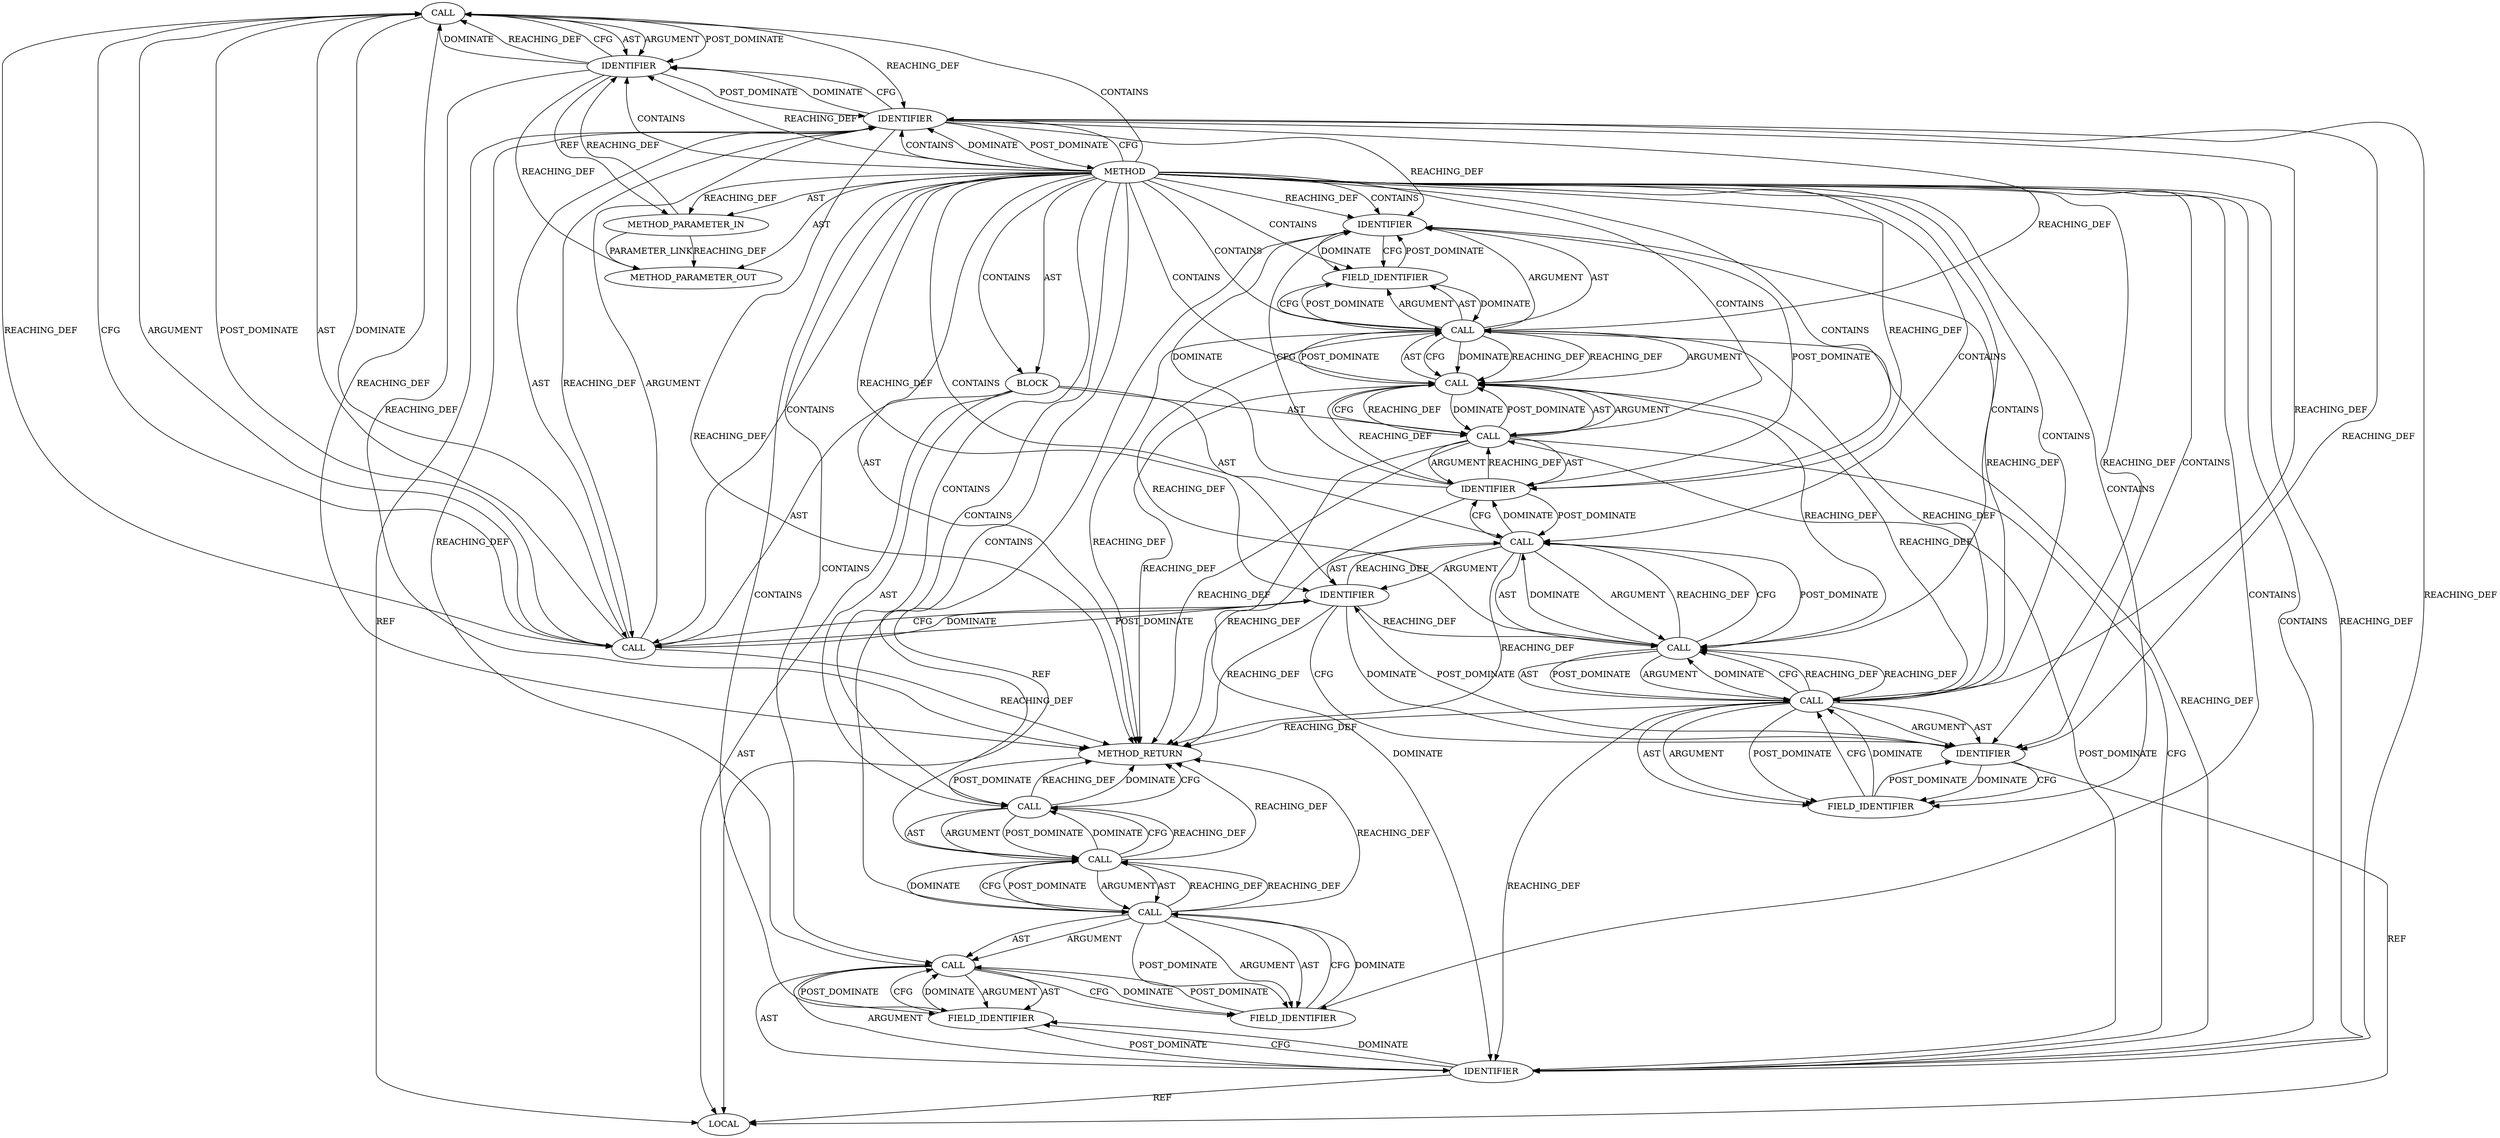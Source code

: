 digraph {
  17555 [label=CALL ORDER=2 ARGUMENT_INDEX=2 CODE="tls_sw_ctx_tx(tls_ctx)" COLUMN_NUMBER=34 METHOD_FULL_NAME="tls_sw_ctx_tx" LINE_NUMBER=2451 TYPE_FULL_NAME="<empty>" DISPATCH_TYPE="STATIC_DISPATCH" SIGNATURE="" NAME="tls_sw_ctx_tx"]
  17563 [label=CALL ORDER=4 ARGUMENT_INDEX=-1 CODE="set_bit(BIT_TX_SCHEDULED, &ctx->tx_bitmask)" COLUMN_NUMBER=2 METHOD_FULL_NAME="set_bit" LINE_NUMBER=2454 TYPE_FULL_NAME="<empty>" DISPATCH_TYPE="STATIC_DISPATCH" SIGNATURE="" NAME="set_bit"]
  17574 [label=FIELD_IDENTIFIER ORDER=2 ARGUMENT_INDEX=2 CODE="tx_work" COLUMN_NUMBER=28 LINE_NUMBER=2455 CANONICAL_NAME="tx_work"]
  17556 [label=IDENTIFIER ORDER=1 ARGUMENT_INDEX=1 CODE="tls_ctx" COLUMN_NUMBER=48 LINE_NUMBER=2451 TYPE_FULL_NAME="tls_context*" NAME="tls_ctx"]
  17558 [label=IDENTIFIER ORDER=1 ARGUMENT_INDEX=1 CODE="BIT_TX_CLOSING" COLUMN_NUMBER=10 LINE_NUMBER=2453 TYPE_FULL_NAME="ANY" NAME="BIT_TX_CLOSING"]
  17552 [label=LOCAL ORDER=1 CODE="struct tls_sw_context_tx* ctx" COLUMN_NUMBER=27 LINE_NUMBER=2451 TYPE_FULL_NAME="tls_sw_context_tx*" NAME="ctx"]
  17560 [label=CALL ORDER=1 ARGUMENT_INDEX=1 CODE="ctx->tx_bitmask" COLUMN_NUMBER=27 METHOD_FULL_NAME="<operator>.indirectFieldAccess" LINE_NUMBER=2453 TYPE_FULL_NAME="<empty>" DISPATCH_TYPE="STATIC_DISPATCH" SIGNATURE="" NAME="<operator>.indirectFieldAccess"]
  17559 [label=CALL ORDER=2 ARGUMENT_INDEX=2 CODE="&ctx->tx_bitmask" COLUMN_NUMBER=26 METHOD_FULL_NAME="<operator>.addressOf" LINE_NUMBER=2453 TYPE_FULL_NAME="<empty>" DISPATCH_TYPE="STATIC_DISPATCH" SIGNATURE="" NAME="<operator>.addressOf"]
  17550 [label=METHOD_PARAMETER_IN ORDER=1 CODE="struct tls_context *tls_ctx" IS_VARIADIC=false COLUMN_NUMBER=28 LINE_NUMBER=2449 TYPE_FULL_NAME="tls_context*" EVALUATION_STRATEGY="BY_VALUE" INDEX=1 NAME="tls_ctx"]
  17554 [label=IDENTIFIER ORDER=1 ARGUMENT_INDEX=1 CODE="ctx" COLUMN_NUMBER=28 LINE_NUMBER=2451 TYPE_FULL_NAME="tls_sw_context_tx*" NAME="ctx"]
  17571 [label=CALL ORDER=1 ARGUMENT_INDEX=1 CODE="ctx->tx_work.work" COLUMN_NUMBER=28 METHOD_FULL_NAME="<operator>.fieldAccess" LINE_NUMBER=2455 TYPE_FULL_NAME="<empty>" DISPATCH_TYPE="STATIC_DISPATCH" SIGNATURE="" NAME="<operator>.fieldAccess"]
  17565 [label=CALL ORDER=2 ARGUMENT_INDEX=2 CODE="&ctx->tx_bitmask" COLUMN_NUMBER=28 METHOD_FULL_NAME="<operator>.addressOf" LINE_NUMBER=2454 TYPE_FULL_NAME="<empty>" DISPATCH_TYPE="STATIC_DISPATCH" SIGNATURE="" NAME="<operator>.addressOf"]
  17570 [label=CALL ORDER=1 ARGUMENT_INDEX=1 CODE="&ctx->tx_work.work" COLUMN_NUMBER=27 METHOD_FULL_NAME="<operator>.addressOf" LINE_NUMBER=2455 TYPE_FULL_NAME="<empty>" DISPATCH_TYPE="STATIC_DISPATCH" SIGNATURE="" NAME="<operator>.addressOf"]
  17562 [label=FIELD_IDENTIFIER ORDER=2 ARGUMENT_INDEX=2 CODE="tx_bitmask" COLUMN_NUMBER=27 LINE_NUMBER=2453 CANONICAL_NAME="tx_bitmask"]
  17573 [label=IDENTIFIER ORDER=1 ARGUMENT_INDEX=1 CODE="ctx" COLUMN_NUMBER=28 LINE_NUMBER=2455 TYPE_FULL_NAME="tls_sw_context_tx*" NAME="ctx"]
  17561 [label=IDENTIFIER ORDER=1 ARGUMENT_INDEX=1 CODE="ctx" COLUMN_NUMBER=27 LINE_NUMBER=2453 TYPE_FULL_NAME="tls_sw_context_tx*" NAME="ctx"]
  17553 [label=CALL ORDER=2 ARGUMENT_INDEX=-1 CODE="*ctx = tls_sw_ctx_tx(tls_ctx)" COLUMN_NUMBER=27 METHOD_FULL_NAME="<operator>.assignment" LINE_NUMBER=2451 TYPE_FULL_NAME="<empty>" DISPATCH_TYPE="STATIC_DISPATCH" SIGNATURE="" NAME="<operator>.assignment"]
  17576 [label=METHOD_RETURN ORDER=3 CODE="RET" COLUMN_NUMBER=1 LINE_NUMBER=2449 TYPE_FULL_NAME="void" EVALUATION_STRATEGY="BY_VALUE"]
  17575 [label=FIELD_IDENTIFIER ORDER=2 ARGUMENT_INDEX=2 CODE="work" COLUMN_NUMBER=28 LINE_NUMBER=2455 CANONICAL_NAME="work"]
  17566 [label=CALL ORDER=1 ARGUMENT_INDEX=1 CODE="ctx->tx_bitmask" COLUMN_NUMBER=29 METHOD_FULL_NAME="<operator>.indirectFieldAccess" LINE_NUMBER=2454 TYPE_FULL_NAME="<empty>" DISPATCH_TYPE="STATIC_DISPATCH" SIGNATURE="" NAME="<operator>.indirectFieldAccess"]
  17551 [label=BLOCK ORDER=2 ARGUMENT_INDEX=-1 CODE="{
	struct tls_sw_context_tx *ctx = tls_sw_ctx_tx(tls_ctx);

	set_bit(BIT_TX_CLOSING, &ctx->tx_bitmask);
	set_bit(BIT_TX_SCHEDULED, &ctx->tx_bitmask);
	cancel_delayed_work_sync(&ctx->tx_work.work);
}" COLUMN_NUMBER=1 LINE_NUMBER=2450 TYPE_FULL_NAME="void"]
  17549 [label=METHOD COLUMN_NUMBER=1 LINE_NUMBER=2449 COLUMN_NUMBER_END=1 IS_EXTERNAL=false SIGNATURE="void tls_sw_cancel_work_tx (tls_context*)" NAME="tls_sw_cancel_work_tx" AST_PARENT_TYPE="TYPE_DECL" AST_PARENT_FULL_NAME="tls_sw.c:<global>" ORDER=53 CODE="void tls_sw_cancel_work_tx(struct tls_context *tls_ctx)
{
	struct tls_sw_context_tx *ctx = tls_sw_ctx_tx(tls_ctx);

	set_bit(BIT_TX_CLOSING, &ctx->tx_bitmask);
	set_bit(BIT_TX_SCHEDULED, &ctx->tx_bitmask);
	cancel_delayed_work_sync(&ctx->tx_work.work);
}" FULL_NAME="tls_sw_cancel_work_tx" LINE_NUMBER_END=2456 FILENAME="tls_sw.c"]
  17569 [label=CALL ORDER=5 ARGUMENT_INDEX=-1 CODE="cancel_delayed_work_sync(&ctx->tx_work.work)" COLUMN_NUMBER=2 METHOD_FULL_NAME="cancel_delayed_work_sync" LINE_NUMBER=2455 TYPE_FULL_NAME="<empty>" DISPATCH_TYPE="STATIC_DISPATCH" SIGNATURE="" NAME="cancel_delayed_work_sync"]
  17568 [label=FIELD_IDENTIFIER ORDER=2 ARGUMENT_INDEX=2 CODE="tx_bitmask" COLUMN_NUMBER=29 LINE_NUMBER=2454 CANONICAL_NAME="tx_bitmask"]
  17557 [label=CALL ORDER=3 ARGUMENT_INDEX=-1 CODE="set_bit(BIT_TX_CLOSING, &ctx->tx_bitmask)" COLUMN_NUMBER=2 METHOD_FULL_NAME="set_bit" LINE_NUMBER=2453 TYPE_FULL_NAME="<empty>" DISPATCH_TYPE="STATIC_DISPATCH" SIGNATURE="" NAME="set_bit"]
  17572 [label=CALL ORDER=1 ARGUMENT_INDEX=1 CODE="ctx->tx_work" COLUMN_NUMBER=28 METHOD_FULL_NAME="<operator>.indirectFieldAccess" LINE_NUMBER=2455 TYPE_FULL_NAME="<empty>" DISPATCH_TYPE="STATIC_DISPATCH" SIGNATURE="" NAME="<operator>.indirectFieldAccess"]
  21700 [label=METHOD_PARAMETER_OUT ORDER=1 CODE="struct tls_context *tls_ctx" IS_VARIADIC=false COLUMN_NUMBER=28 LINE_NUMBER=2449 TYPE_FULL_NAME="tls_context*" EVALUATION_STRATEGY="BY_VALUE" INDEX=1 NAME="tls_ctx"]
  17567 [label=IDENTIFIER ORDER=1 ARGUMENT_INDEX=1 CODE="ctx" COLUMN_NUMBER=29 LINE_NUMBER=2454 TYPE_FULL_NAME="tls_sw_context_tx*" NAME="ctx"]
  17564 [label=IDENTIFIER ORDER=1 ARGUMENT_INDEX=1 CODE="BIT_TX_SCHEDULED" COLUMN_NUMBER=10 LINE_NUMBER=2454 TYPE_FULL_NAME="ANY" NAME="BIT_TX_SCHEDULED"]
  17553 -> 17576 [label=REACHING_DEF VARIABLE="*ctx = tls_sw_ctx_tx(tls_ctx)"]
  17571 -> 17572 [label=ARGUMENT ]
  17571 -> 17570 [label=REACHING_DEF VARIABLE="ctx->tx_work.work"]
  17571 -> 17570 [label=REACHING_DEF VARIABLE="ctx->tx_work.work"]
  17555 -> 17556 [label=AST ]
  17550 -> 21700 [label=PARAMETER_LINK ]
  17549 -> 17553 [label=CONTAINS ]
  17549 -> 17550 [label=REACHING_DEF VARIABLE=""]
  17549 -> 17564 [label=CONTAINS ]
  17549 -> 17559 [label=CONTAINS ]
  17556 -> 17554 [label=POST_DOMINATE ]
  17571 -> 17575 [label=POST_DOMINATE ]
  17549 -> 17576 [label=AST ]
  17549 -> 17564 [label=REACHING_DEF VARIABLE=""]
  17555 -> 17553 [label=DOMINATE ]
  17549 -> 17554 [label=CFG ]
  17572 -> 17574 [label=POST_DOMINATE ]
  17566 -> 17567 [label=ARGUMENT ]
  17549 -> 17551 [label=AST ]
  17549 -> 17571 [label=CONTAINS ]
  17557 -> 17559 [label=POST_DOMINATE ]
  17573 -> 17552 [label=REF ]
  17569 -> 17576 [label=REACHING_DEF VARIABLE="cancel_delayed_work_sync(&ctx->tx_work.work)"]
  17569 -> 17576 [label=DOMINATE ]
  17565 -> 17563 [label=CFG ]
  17564 -> 17567 [label=DOMINATE ]
  17557 -> 17564 [label=CFG ]
  17560 -> 17559 [label=DOMINATE ]
  17570 -> 17571 [label=POST_DOMINATE ]
  17560 -> 17562 [label=ARGUMENT ]
  17573 -> 17563 [label=POST_DOMINATE ]
  17558 -> 17576 [label=REACHING_DEF VARIABLE="BIT_TX_CLOSING"]
  17553 -> 17554 [label=AST ]
  17566 -> 17568 [label=POST_DOMINATE ]
  17566 -> 17568 [label=ARGUMENT ]
  17549 -> 17554 [label=CONTAINS ]
  17556 -> 17555 [label=DOMINATE ]
  17560 -> 17576 [label=REACHING_DEF VARIABLE="ctx->tx_bitmask"]
  17566 -> 17573 [label=REACHING_DEF VARIABLE="ctx->tx_bitmask"]
  17564 -> 17557 [label=POST_DOMINATE ]
  17549 -> 17570 [label=CONTAINS ]
  17571 -> 17572 [label=AST ]
  17561 -> 17558 [label=POST_DOMINATE ]
  17549 -> 17563 [label=CONTAINS ]
  17549 -> 17554 [label=DOMINATE ]
  17569 -> 17570 [label=AST ]
  17553 -> 17555 [label=ARGUMENT ]
  17557 -> 17559 [label=ARGUMENT ]
  17575 -> 17572 [label=POST_DOMINATE ]
  17558 -> 17557 [label=REACHING_DEF VARIABLE="BIT_TX_CLOSING"]
  17570 -> 17569 [label=DOMINATE ]
  17563 -> 17565 [label=POST_DOMINATE ]
  17551 -> 17553 [label=AST ]
  17555 -> 17554 [label=REACHING_DEF VARIABLE="tls_sw_ctx_tx(tls_ctx)"]
  17553 -> 17554 [label=ARGUMENT ]
  17566 -> 17568 [label=AST ]
  17565 -> 17563 [label=REACHING_DEF VARIABLE="&ctx->tx_bitmask"]
  17566 -> 17567 [label=AST ]
  17553 -> 17558 [label=CFG ]
  17551 -> 17569 [label=AST ]
  17554 -> 17576 [label=REACHING_DEF VARIABLE="ctx"]
  17573 -> 17574 [label=CFG ]
  17549 -> 17572 [label=CONTAINS ]
  17549 -> 17556 [label=CONTAINS ]
  17570 -> 17576 [label=REACHING_DEF VARIABLE="&ctx->tx_work.work"]
  17560 -> 17559 [label=CFG ]
  17549 -> 17557 [label=CONTAINS ]
  17549 -> 17561 [label=CONTAINS ]
  17569 -> 17570 [label=POST_DOMINATE ]
  17567 -> 17568 [label=DOMINATE ]
  17572 -> 17575 [label=DOMINATE ]
  17555 -> 17553 [label=REACHING_DEF VARIABLE="tls_sw_ctx_tx(tls_ctx)"]
  17557 -> 17559 [label=AST ]
  17560 -> 17566 [label=REACHING_DEF VARIABLE="ctx->tx_bitmask"]
  17551 -> 17563 [label=AST ]
  17553 -> 17558 [label=DOMINATE ]
  17563 -> 17565 [label=AST ]
  17554 -> 17567 [label=REACHING_DEF VARIABLE="ctx"]
  17562 -> 17560 [label=CFG ]
  17558 -> 17559 [label=REACHING_DEF VARIABLE="BIT_TX_CLOSING"]
  17549 -> 17568 [label=CONTAINS ]
  17550 -> 21700 [label=REACHING_DEF VARIABLE="tls_ctx"]
  17570 -> 17569 [label=CFG ]
  17561 -> 17562 [label=CFG ]
  17549 -> 17566 [label=CONTAINS ]
  17549 -> 21700 [label=AST ]
  17566 -> 17576 [label=REACHING_DEF VARIABLE="ctx->tx_bitmask"]
  17558 -> 17561 [label=CFG ]
  17562 -> 17560 [label=DOMINATE ]
  17557 -> 17576 [label=REACHING_DEF VARIABLE="set_bit(BIT_TX_CLOSING, &ctx->tx_bitmask)"]
  17549 -> 17562 [label=CONTAINS ]
  17560 -> 17562 [label=POST_DOMINATE ]
  17553 -> 17555 [label=POST_DOMINATE ]
  17549 -> 17567 [label=REACHING_DEF VARIABLE=""]
  17554 -> 17556 [label=DOMINATE ]
  17556 -> 21700 [label=REACHING_DEF VARIABLE="tls_ctx"]
  17557 -> 17558 [label=AST ]
  17571 -> 17570 [label=DOMINATE ]
  17572 -> 17573 [label=AST ]
  17565 -> 17563 [label=DOMINATE ]
  17567 -> 17552 [label=REF ]
  17572 -> 17574 [label=ARGUMENT ]
  17564 -> 17565 [label=REACHING_DEF VARIABLE="BIT_TX_SCHEDULED"]
  17555 -> 17556 [label=ARGUMENT ]
  17558 -> 17553 [label=POST_DOMINATE ]
  17565 -> 17566 [label=ARGUMENT ]
  17560 -> 17561 [label=ARGUMENT ]
  17570 -> 17571 [label=ARGUMENT ]
  17549 -> 17575 [label=CONTAINS ]
  17565 -> 17566 [label=POST_DOMINATE ]
  17555 -> 17576 [label=REACHING_DEF VARIABLE="tls_sw_ctx_tx(tls_ctx)"]
  17549 -> 17567 [label=CONTAINS ]
  17573 -> 17574 [label=DOMINATE ]
  17564 -> 17563 [label=REACHING_DEF VARIABLE="BIT_TX_SCHEDULED"]
  17550 -> 17556 [label=REACHING_DEF VARIABLE="tls_ctx"]
  17568 -> 17566 [label=CFG ]
  17549 -> 17551 [label=CONTAINS ]
  17549 -> 17558 [label=REACHING_DEF VARIABLE=""]
  17572 -> 17575 [label=CFG ]
  17571 -> 17576 [label=REACHING_DEF VARIABLE="ctx->tx_work.work"]
  17569 -> 17576 [label=CFG ]
  17568 -> 17566 [label=DOMINATE ]
  17559 -> 17557 [label=REACHING_DEF VARIABLE="&ctx->tx_bitmask"]
  17561 -> 17562 [label=DOMINATE ]
  17554 -> 17566 [label=REACHING_DEF VARIABLE="ctx"]
  17549 -> 17569 [label=CONTAINS ]
  17554 -> 17561 [label=REACHING_DEF VARIABLE="ctx"]
  17559 -> 17560 [label=AST ]
  17551 -> 17557 [label=AST ]
  17570 -> 17571 [label=AST ]
  17558 -> 17561 [label=DOMINATE ]
  17560 -> 17567 [label=REACHING_DEF VARIABLE="ctx->tx_bitmask"]
  17566 -> 17565 [label=CFG ]
  17570 -> 17569 [label=REACHING_DEF VARIABLE="&ctx->tx_work.work"]
  17556 -> 17550 [label=REF ]
  17554 -> 17549 [label=POST_DOMINATE ]
  17554 -> 17573 [label=REACHING_DEF VARIABLE="ctx"]
  17554 -> 17552 [label=REF ]
  17574 -> 17573 [label=POST_DOMINATE ]
  17559 -> 17557 [label=CFG ]
  17554 -> 17553 [label=REACHING_DEF VARIABLE="ctx"]
  17575 -> 17571 [label=CFG ]
  17575 -> 17571 [label=DOMINATE ]
  17566 -> 17565 [label=DOMINATE ]
  17563 -> 17565 [label=ARGUMENT ]
  17565 -> 17576 [label=REACHING_DEF VARIABLE="&ctx->tx_bitmask"]
  17563 -> 17564 [label=AST ]
  17557 -> 17558 [label=ARGUMENT ]
  17557 -> 17564 [label=DOMINATE ]
  17559 -> 17560 [label=POST_DOMINATE ]
  17576 -> 17569 [label=POST_DOMINATE ]
  17549 -> 17558 [label=CONTAINS ]
  17549 -> 17565 [label=CONTAINS ]
  17562 -> 17561 [label=POST_DOMINATE ]
  17555 -> 17556 [label=POST_DOMINATE ]
  17571 -> 17575 [label=ARGUMENT ]
  17574 -> 17572 [label=CFG ]
  17554 -> 17572 [label=REACHING_DEF VARIABLE="ctx"]
  17549 -> 17550 [label=AST ]
  17563 -> 17564 [label=ARGUMENT ]
  17556 -> 17576 [label=REACHING_DEF VARIABLE="tls_ctx"]
  17571 -> 17570 [label=CFG ]
  17574 -> 17572 [label=DOMINATE ]
  17568 -> 17567 [label=POST_DOMINATE ]
  17560 -> 17565 [label=REACHING_DEF VARIABLE="ctx->tx_bitmask"]
  17567 -> 17568 [label=CFG ]
  17549 -> 17556 [label=REACHING_DEF VARIABLE=""]
  17565 -> 17566 [label=AST ]
  17554 -> 17560 [label=REACHING_DEF VARIABLE="ctx"]
  17563 -> 17576 [label=REACHING_DEF VARIABLE="set_bit(BIT_TX_SCHEDULED, &ctx->tx_bitmask)"]
  17560 -> 17561 [label=AST ]
  17560 -> 17573 [label=REACHING_DEF VARIABLE="ctx->tx_bitmask"]
  17559 -> 17557 [label=DOMINATE ]
  17556 -> 17555 [label=REACHING_DEF VARIABLE="tls_ctx"]
  17561 -> 17552 [label=REF ]
  17560 -> 17559 [label=REACHING_DEF VARIABLE="ctx->tx_bitmask"]
  17560 -> 17559 [label=REACHING_DEF VARIABLE="ctx->tx_bitmask"]
  17549 -> 17573 [label=CONTAINS ]
  17563 -> 17573 [label=CFG ]
  17564 -> 17567 [label=CFG ]
  17572 -> 17573 [label=ARGUMENT ]
  17571 -> 17575 [label=AST ]
  17549 -> 17560 [label=CONTAINS ]
  17559 -> 17566 [label=REACHING_DEF VARIABLE="&ctx->tx_bitmask"]
  17563 -> 17573 [label=DOMINATE ]
  17556 -> 17555 [label=CFG ]
  17559 -> 17565 [label=REACHING_DEF VARIABLE="&ctx->tx_bitmask"]
  17569 -> 17570 [label=ARGUMENT ]
  17551 -> 17552 [label=AST ]
  17572 -> 17574 [label=AST ]
  17559 -> 17560 [label=ARGUMENT ]
  17560 -> 17562 [label=AST ]
  17549 -> 17561 [label=REACHING_DEF VARIABLE=""]
  17549 -> 17573 [label=REACHING_DEF VARIABLE=""]
  17564 -> 17576 [label=REACHING_DEF VARIABLE="BIT_TX_SCHEDULED"]
  17555 -> 17553 [label=CFG ]
  17549 -> 17574 [label=CONTAINS ]
  17566 -> 17565 [label=REACHING_DEF VARIABLE="ctx->tx_bitmask"]
  17566 -> 17565 [label=REACHING_DEF VARIABLE="ctx->tx_bitmask"]
  17554 -> 17556 [label=CFG ]
  17549 -> 17555 [label=CONTAINS ]
  17553 -> 17555 [label=AST ]
  17567 -> 17564 [label=POST_DOMINATE ]
}
